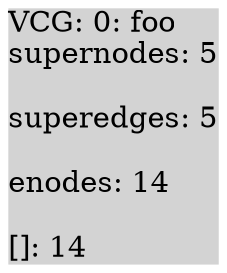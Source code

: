 digraph "base" {
overlap=false;
compound=true;
vcg_0 [shape=none,margin=0,style=filled,fillcolor=lightgrey,label="VCG:\ 0:\ foo\l\
supernodes:\ 5\l\
\l\
superedges:\ 5\l\
\l\
enodes:\ 14\l\
\l\
[]:\ 14\l\
"];

}
